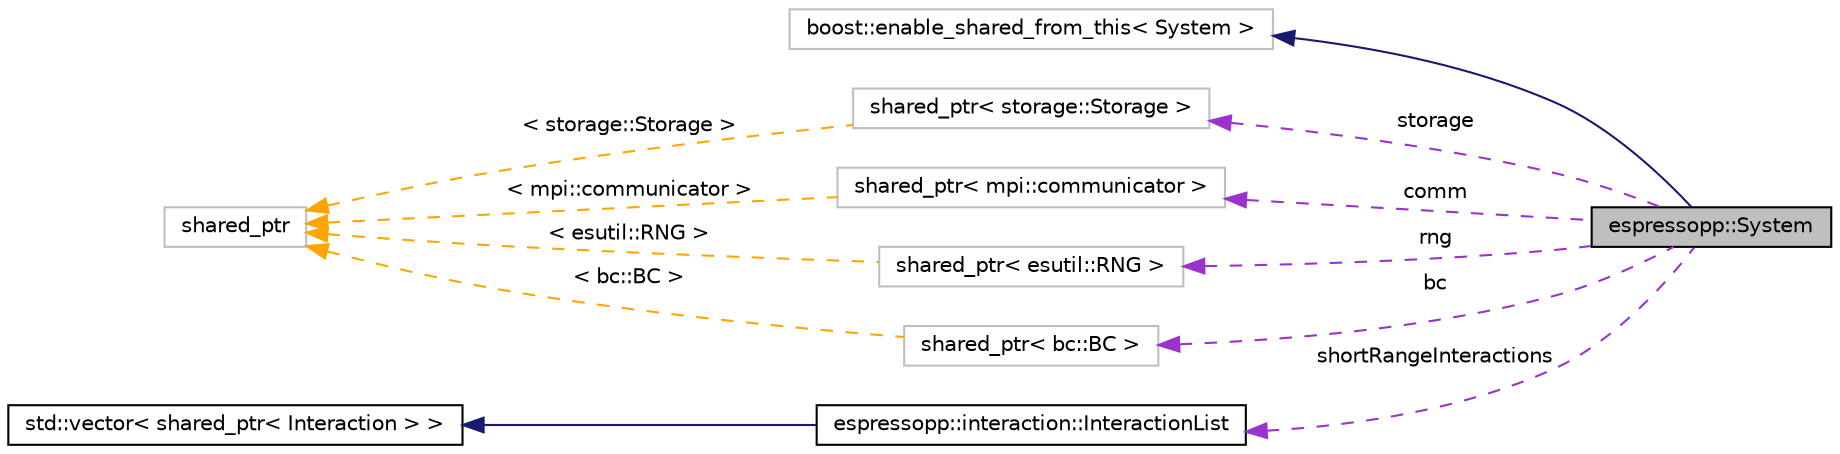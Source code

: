 digraph G
{
  edge [fontname="Helvetica",fontsize="10",labelfontname="Helvetica",labelfontsize="10"];
  node [fontname="Helvetica",fontsize="10",shape=record];
  rankdir="LR";
  Node1 [label="espressopp::System",height=0.2,width=0.4,color="black", fillcolor="grey75", style="filled" fontcolor="black"];
  Node2 -> Node1 [dir="back",color="midnightblue",fontsize="10",style="solid",fontname="Helvetica"];
  Node2 [label="boost::enable_shared_from_this\< System \>",height=0.2,width=0.4,color="grey75", fillcolor="white", style="filled"];
  Node3 -> Node1 [dir="back",color="darkorchid3",fontsize="10",style="dashed",label=" storage" ,fontname="Helvetica"];
  Node3 [label="shared_ptr\< storage::Storage \>",height=0.2,width=0.4,color="grey75", fillcolor="white", style="filled"];
  Node4 -> Node3 [dir="back",color="orange",fontsize="10",style="dashed",label=" \< storage::Storage \>" ,fontname="Helvetica"];
  Node4 [label="shared_ptr",height=0.2,width=0.4,color="grey75", fillcolor="white", style="filled"];
  Node5 -> Node1 [dir="back",color="darkorchid3",fontsize="10",style="dashed",label=" comm" ,fontname="Helvetica"];
  Node5 [label="shared_ptr\< mpi::communicator \>",height=0.2,width=0.4,color="grey75", fillcolor="white", style="filled"];
  Node4 -> Node5 [dir="back",color="orange",fontsize="10",style="dashed",label=" \< mpi::communicator \>" ,fontname="Helvetica"];
  Node6 -> Node1 [dir="back",color="darkorchid3",fontsize="10",style="dashed",label=" rng" ,fontname="Helvetica"];
  Node6 [label="shared_ptr\< esutil::RNG \>",height=0.2,width=0.4,color="grey75", fillcolor="white", style="filled"];
  Node4 -> Node6 [dir="back",color="orange",fontsize="10",style="dashed",label=" \< esutil::RNG \>" ,fontname="Helvetica"];
  Node7 -> Node1 [dir="back",color="darkorchid3",fontsize="10",style="dashed",label=" bc" ,fontname="Helvetica"];
  Node7 [label="shared_ptr\< bc::BC \>",height=0.2,width=0.4,color="grey75", fillcolor="white", style="filled"];
  Node4 -> Node7 [dir="back",color="orange",fontsize="10",style="dashed",label=" \< bc::BC \>" ,fontname="Helvetica"];
  Node8 -> Node1 [dir="back",color="darkorchid3",fontsize="10",style="dashed",label=" shortRangeInteractions" ,fontname="Helvetica"];
  Node8 [label="espressopp::interaction::InteractionList",height=0.2,width=0.4,color="black", fillcolor="white", style="filled",URL="$structespressopp_1_1interaction_1_1InteractionList.html"];
  Node9 -> Node8 [dir="back",color="midnightblue",fontsize="10",style="solid",fontname="Helvetica"];
  Node9 [label="std::vector\< shared_ptr\< Interaction \> \>",height=0.2,width=0.4,color="black", fillcolor="white", style="filled",URL="$classstd_1_1vector.html"];
}
